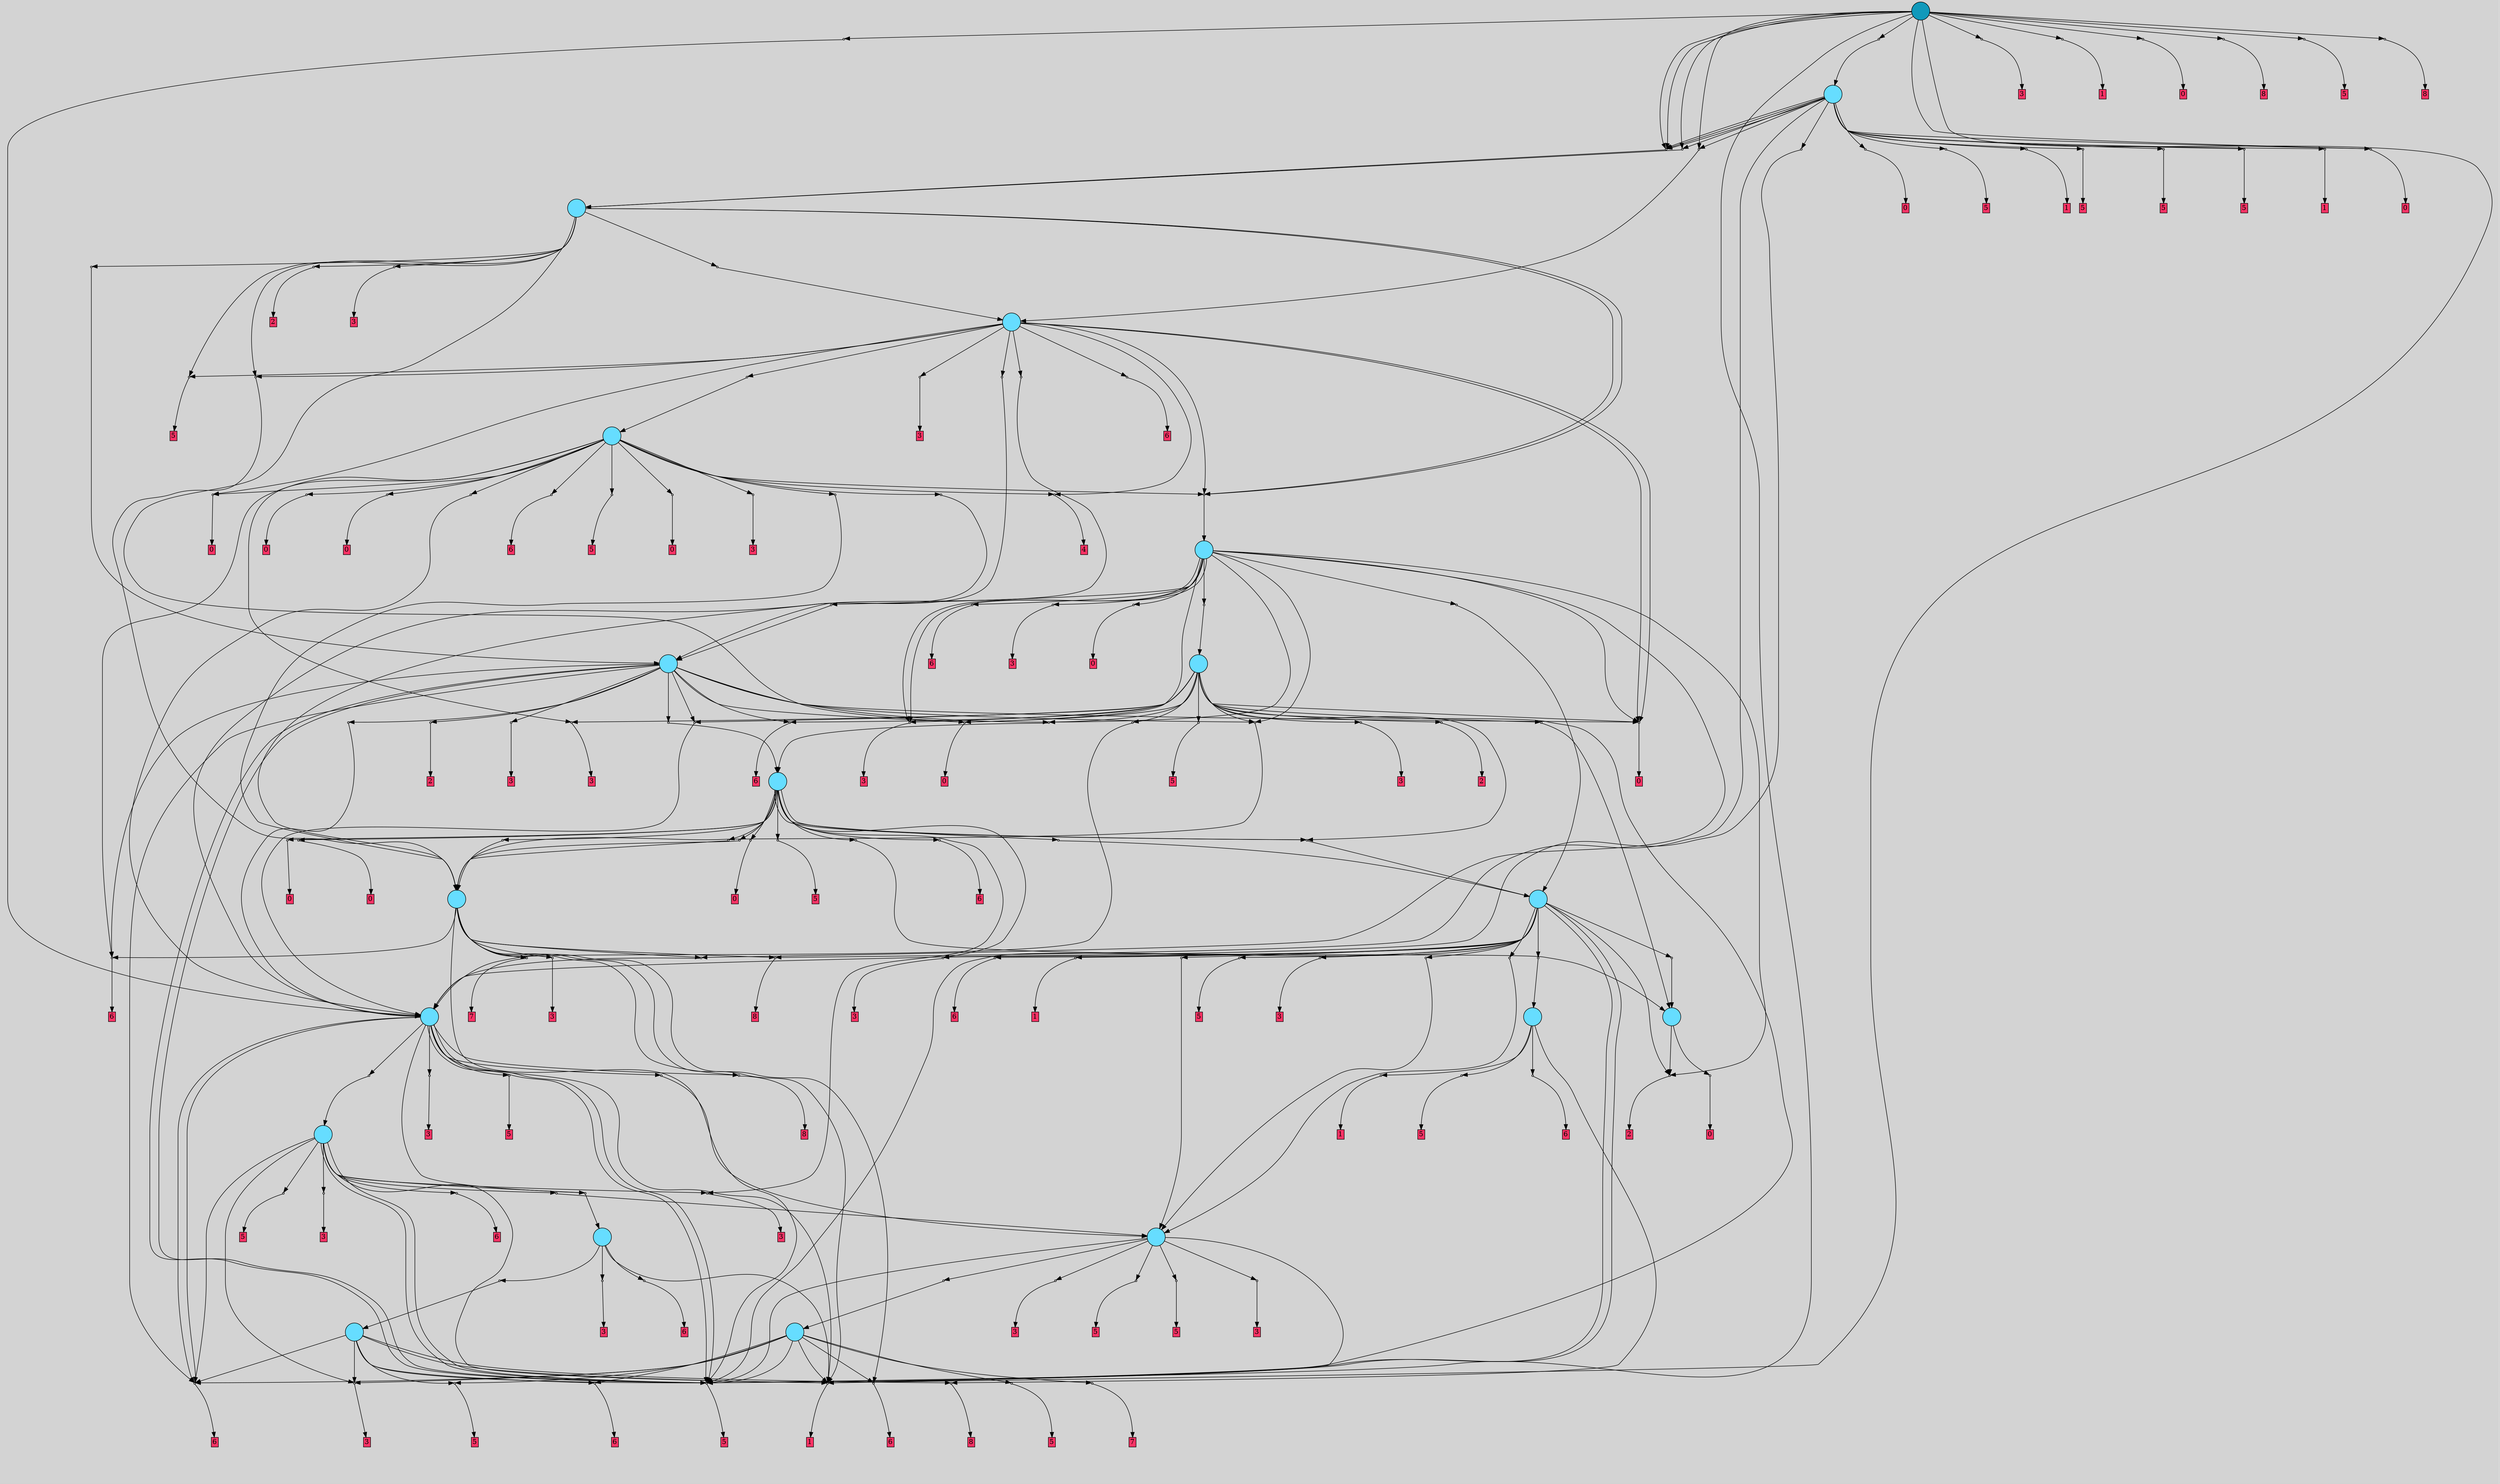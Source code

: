 // File exported with GEGELATI v1.3.1
// On the 2024-07-13 02:10:26
// With the MARL::MarlTPGGraphDotExporter
digraph{
	graph[pad = "0.212, 0.055" bgcolor = lightgray]
	node[shape=circle style = filled label = ""]
		T286 [fillcolor="#66ddff"]
		T388 [fillcolor="#66ddff"]
		T421 [fillcolor="#66ddff"]
		T427 [fillcolor="#66ddff"]
		T431 [fillcolor="#66ddff"]
		T442 [fillcolor="#66ddff"]
		T454 [fillcolor="#66ddff"]
		T469 [fillcolor="#66ddff"]
		T482 [fillcolor="#66ddff"]
		T497 [fillcolor="#66ddff"]
		T676 [fillcolor="#66ddff"]
		T794 [fillcolor="#66ddff"]
		T834 [fillcolor="#66ddff"]
		T862 [fillcolor="#66ddff"]
		T918 [fillcolor="#66ddff"]
		T946 [fillcolor="#66ddff"]
		T976 [fillcolor="#66ddff"]
		T1169 [fillcolor="#66ddff"]
		T1182 [fillcolor="#1199bb"]
		P24077 [fillcolor="#cccccc" shape=point] //
		I24077 [shape=box style=invis label="2|1&0|1#2|6&#92;n0|2&0|4#3|0&#92;n4|3&4|7#2|7&#92;n8|7&1|7#3|1&#92;n4|2&2|5#3|7&#92;n7|5&0|5#4|0&#92;n4|6&2|1#0|7&#92;n2|3&2|7#3|3&#92;n"]
		P24077 -> I24077[style=invis]
		A15287 [fillcolor="#ff3366" shape=box margin=0.03 width=0 height=0 label="0"]
		T286 -> P24077 -> A15287
		P24078 [fillcolor="#cccccc" shape=point] //
		I24078 [shape=box style=invis label="3|2&2|1#4|4&#92;n7|4&3|6#2|0&#92;n5|0&3|2#0|5&#92;n2|2&0|2#0|0&#92;n3|6&1|1#2|1&#92;n3|3&2|0#2|4&#92;n4|0&3|4#3|3&#92;n0|5&0|2#4|0&#92;n7|0&1|7#1|6&#92;n"]
		P24078 -> I24078[style=invis]
		A15288 [fillcolor="#ff3366" shape=box margin=0.03 width=0 height=0 label="2"]
		T286 -> P24078 -> A15288
		P24079 [fillcolor="#cccccc" shape=point] //
		I24079 [shape=box style=invis label="3|0&2|5#3|5&#92;n4|4&3|4#3|3&#92;n0|3&1|1#3|7&#92;n1|7&3|7#1|3&#92;n7|6&0|7#1|7&#92;n1|3&0|0#2|3&#92;n0|3&3|0#3|7&#92;n"]
		P24079 -> I24079[style=invis]
		A15289 [fillcolor="#ff3366" shape=box margin=0.03 width=0 height=0 label="6"]
		T388 -> P24079 -> A15289
		P24080 [fillcolor="#cccccc" shape=point] //
		I24080 [shape=box style=invis label="8|2&3|4#0|1&#92;n6|1&3|7#0|4&#92;n1|4&3|4#2|1&#92;n4|0&2|7#3|7&#92;n7|1&1|5#1|1&#92;n8|7&0|2#0|4&#92;n"]
		P24080 -> I24080[style=invis]
		A15290 [fillcolor="#ff3366" shape=box margin=0.03 width=0 height=0 label="1"]
		T388 -> P24080 -> A15290
		P24081 [fillcolor="#cccccc" shape=point] //
		I24081 [shape=box style=invis label="7|1&4|1#2|1&#92;n0|6&3|6#0|6&#92;n4|2&1|0#3|3&#92;n8|7&4|2#0|4&#92;n"]
		P24081 -> I24081[style=invis]
		A15291 [fillcolor="#ff3366" shape=box margin=0.03 width=0 height=0 label="5"]
		T388 -> P24081 -> A15291
		P24082 [fillcolor="#cccccc" shape=point] //
		I24082 [shape=box style=invis label="8|2&3|4#0|1&#92;n6|2&3|7#0|4&#92;n1|4&3|4#2|7&#92;n4|4&2|4#0|6&#92;n7|1&1|5#1|1&#92;n4|0&2|7#3|7&#92;n6|2&4|4#3|4&#92;n0|2&2|3#3|0&#92;n3|0&2|6#1|2&#92;n8|7&0|2#0|4&#92;n"]
		P24082 -> I24082[style=invis]
		A15292 [fillcolor="#ff3366" shape=box margin=0.03 width=0 height=0 label="8"]
		T388 -> P24082 -> A15292
		P24083 [fillcolor="#cccccc" shape=point] //
		I24083 [shape=box style=invis label="1|4&3|4#2|1&#92;n8|2&3|4#0|1&#92;n4|0&2|7#4|7&#92;n7|1&1|5#1|1&#92;n8|7&0|2#0|4&#92;n"]
		P24083 -> I24083[style=invis]
		A15293 [fillcolor="#ff3366" shape=box margin=0.03 width=0 height=0 label="1"]
		T421 -> P24083 -> A15293
		P24084 [fillcolor="#cccccc" shape=point] //
		I24084 [shape=box style=invis label="3|7&3|1#4|4&#92;n0|0&3|5#1|2&#92;n6|1&3|1#4|0&#92;n7|6&3|0#3|0&#92;n1|2&3|5#3|3&#92;n"]
		P24084 -> I24084[style=invis]
		A15294 [fillcolor="#ff3366" shape=box margin=0.03 width=0 height=0 label="5"]
		T421 -> P24084 -> A15294
		P24085 [fillcolor="#cccccc" shape=point] //
		I24085 [shape=box style=invis label="4|2&1|1#3|3&#92;n7|1&4|1#2|1&#92;n1|1&3|1#3|0&#92;n0|6&2|6#0|6&#92;n8|7&4|2#0|4&#92;n"]
		P24085 -> I24085[style=invis]
		A15295 [fillcolor="#ff3366" shape=box margin=0.03 width=0 height=0 label="5"]
		T421 -> P24085 -> A15295
		P24086 [fillcolor="#cccccc" shape=point] //
		I24086 [shape=box style=invis label="1|7&1|3#4|2&#92;n0|3&3|0#3|7&#92;n3|0&2|5#3|5&#92;n4|4&3|4#3|1&#92;n7|6&0|7#1|7&#92;n1|7&3|7#1|3&#92;n0|3&1|1#3|7&#92;n1|3&0|0#2|1&#92;n0|5&4|0#0|4&#92;n"]
		P24086 -> I24086[style=invis]
		A15296 [fillcolor="#ff3366" shape=box margin=0.03 width=0 height=0 label="6"]
		T421 -> P24086 -> A15296
		P24087 [fillcolor="#cccccc" shape=point] //
		I24087 [shape=box style=invis label="2|1&4|7#4|3&#92;n4|6&2|6#4|4&#92;n5|0&3|6#0|0&#92;n"]
		P24087 -> I24087[style=invis]
		A15297 [fillcolor="#ff3366" shape=box margin=0.03 width=0 height=0 label="3"]
		T421 -> P24087 -> A15297
		P24088 [fillcolor="#cccccc" shape=point] //
		I24088 [shape=box style=invis label="6|6&3|3#0|4&#92;n7|5&3|7#2|2&#92;n7|0&2|5#3|5&#92;n2|5&2|7#0|0&#92;n0|3&1|1#3|7&#92;n0|3&3|0#3|7&#92;n7|6&0|7#1|7&#92;n1|2&0|0#2|3&#92;n1|1&3|7#1|1&#92;n"]
		P24088 -> I24088[style=invis]
		A15298 [fillcolor="#ff3366" shape=box margin=0.03 width=0 height=0 label="6"]
		T421 -> P24088 -> A15298
		T421 -> P24082
		T427 -> P24083
		T427 -> P24084
		T427 -> P24085
		T427 -> P24087
		T427 -> P24088
		P24089 [fillcolor="#cccccc" shape=point] //
		I24089 [shape=box style=invis label="8|2&3|4#0|1&#92;n6|2&3|7#0|4&#92;n1|4&3|4#2|7&#92;n4|0&2|7#3|7&#92;n7|1&1|5#1|1&#92;n4|2&2|4#0|6&#92;n6|2&4|4#3|4&#92;n0|2&2|3#3|0&#92;n3|0&2|6#1|2&#92;n8|7&0|2#0|4&#92;n"]
		P24089 -> I24089[style=invis]
		A15299 [fillcolor="#ff3366" shape=box margin=0.03 width=0 height=0 label="7"]
		T427 -> P24089 -> A15299
		T427 -> P24086
		P24090 [fillcolor="#cccccc" shape=point] //
		I24090 [shape=box style=invis label="0|6&2|6#0|6&#92;n7|1&4|1#2|1&#92;n1|1&3|1#3|0&#92;n4|2&1|0#3|3&#92;n8|7&4|2#0|4&#92;n"]
		P24090 -> I24090[style=invis]
		A15300 [fillcolor="#ff3366" shape=box margin=0.03 width=0 height=0 label="5"]
		T427 -> P24090 -> A15300
		P24091 [fillcolor="#cccccc" shape=point] //
		I24091 [shape=box style=invis label="1|7&3|7#1|3&#92;n3|0&2|5#3|5&#92;n3|3&4|5#1|2&#92;n7|6&0|7#1|7&#92;n1|7&1|3#2|2&#92;n0|3&1|1#3|7&#92;n1|3&0|0#2|1&#92;n0|3&3|0#3|7&#92;n"]
		P24091 -> I24091[style=invis]
		A15301 [fillcolor="#ff3366" shape=box margin=0.03 width=0 height=0 label="6"]
		T427 -> P24091 -> A15301
		T431 -> P24083
		P24092 [fillcolor="#cccccc" shape=point] //
		I24092 [shape=box style=invis label="0|1&2|1#4|1&#92;n3|6&0|1#3|0&#92;n7|3&0|2#2|3&#92;n2|1&1|0#3|1&#92;n8|5&1|4#0|4&#92;n4|5&0|1#3|2&#92;n8|0&3|0#2|5&#92;n"]
		P24092 -> I24092[style=invis]
		T431 -> P24092 -> T421
		P24093 [fillcolor="#cccccc" shape=point] //
		I24093 [shape=box style=invis label="4|6&2|6#4|4&#92;n3|1&4|7#4|3&#92;n5|0&3|6#0|0&#92;n"]
		P24093 -> I24093[style=invis]
		A15302 [fillcolor="#ff3366" shape=box margin=0.03 width=0 height=0 label="3"]
		T431 -> P24093 -> A15302
		P24094 [fillcolor="#cccccc" shape=point] //
		I24094 [shape=box style=invis label="1|3&0|7#0|5&#92;n1|5&3|7#4|3&#92;n7|3&2|3#2|1&#92;n4|2&3|4#4|1&#92;n8|2&2|2#1|7&#92;n5|2&4|5#1|1&#92;n0|0&1|5#4|4&#92;n1|4&2|5#2|6&#92;n"]
		P24094 -> I24094[style=invis]
		A15303 [fillcolor="#ff3366" shape=box margin=0.03 width=0 height=0 label="6"]
		T431 -> P24094 -> A15303
		T442 -> P24083
		T442 -> P24084
		P24095 [fillcolor="#cccccc" shape=point] //
		I24095 [shape=box style=invis label="1|6&2|0#1|3&#92;n0|3&3|1#1|1&#92;n5|6&2|4#3|0&#92;n0|4&1|7#3|0&#92;n6|3&3|7#0|0&#92;n"]
		P24095 -> I24095[style=invis]
		A15304 [fillcolor="#ff3366" shape=box margin=0.03 width=0 height=0 label="3"]
		T442 -> P24095 -> A15304
		P24096 [fillcolor="#cccccc" shape=point] //
		I24096 [shape=box style=invis label="7|1&4|1#2|1&#92;n8|7&4|2#0|4&#92;n7|2&2|2#3|4&#92;n4|1&1|0#3|3&#92;n1|1&3|1#3|0&#92;n"]
		P24096 -> I24096[style=invis]
		A15305 [fillcolor="#ff3366" shape=box margin=0.03 width=0 height=0 label="5"]
		T442 -> P24096 -> A15305
		P24097 [fillcolor="#cccccc" shape=point] //
		I24097 [shape=box style=invis label="7|1&4|3#2|1&#92;n0|6&2|6#0|6&#92;n1|1&3|1#3|0&#92;n8|7&4|2#0|4&#92;n1|2&1|2#2|5&#92;n"]
		P24097 -> I24097[style=invis]
		A15306 [fillcolor="#ff3366" shape=box margin=0.03 width=0 height=0 label="5"]
		T442 -> P24097 -> A15306
		P24098 [fillcolor="#cccccc" shape=point] //
		I24098 [shape=box style=invis label="2|1&4|2#4|7&#92;n0|2&2|7#0|3&#92;n7|0&3|1#2|4&#92;n3|0&2|3#4|6&#92;n8|6&3|5#2|0&#92;n0|3&0|5#0|2&#92;n"]
		P24098 -> I24098[style=invis]
		T442 -> P24098 -> T427
		P24099 [fillcolor="#cccccc" shape=point] //
		I24099 [shape=box style=invis label="5|4&3|6#0|0&#92;n3|1&4|7#4|3&#92;n"]
		P24099 -> I24099[style=invis]
		A15307 [fillcolor="#ff3366" shape=box margin=0.03 width=0 height=0 label="3"]
		T442 -> P24099 -> A15307
		T454 -> P24083
		T454 -> P24084
		P24100 [fillcolor="#cccccc" shape=point] //
		I24100 [shape=box style=invis label="1|6&2|4#3|0&#92;n0|3&2|1#1|1&#92;n6|4&3|4#1|3&#92;n0|4&1|7#3|0&#92;n1|6&2|0#1|3&#92;n1|2&1|0#0|4&#92;n"]
		P24100 -> I24100[style=invis]
		A15308 [fillcolor="#ff3366" shape=box margin=0.03 width=0 height=0 label="6"]
		T454 -> P24100 -> A15308
		T454 -> P24086
		P24101 [fillcolor="#cccccc" shape=point] //
		I24101 [shape=box style=invis label="0|6&2|6#0|6&#92;n7|1&4|1#2|1&#92;n7|7&4|2#0|4&#92;n1|1&3|1#3|0&#92;n8|5&3|3#1|2&#92;n"]
		P24101 -> I24101[style=invis]
		A15309 [fillcolor="#ff3366" shape=box margin=0.03 width=0 height=0 label="5"]
		T454 -> P24101 -> A15309
		P24102 [fillcolor="#cccccc" shape=point] //
		I24102 [shape=box style=invis label="4|6&2|6#4|4&#92;n2|1&4|7#2|3&#92;n"]
		P24102 -> I24102[style=invis]
		A15310 [fillcolor="#ff3366" shape=box margin=0.03 width=0 height=0 label="3"]
		T454 -> P24102 -> A15310
		T454 -> P24084
		P24103 [fillcolor="#cccccc" shape=point] //
		I24103 [shape=box style=invis label="7|1&4|4#1|1&#92;n6|1&3|0#4|0&#92;n8|3&0|2#4|4&#92;n3|5&3|6#4|4&#92;n4|0&4|5#3|0&#92;n"]
		P24103 -> I24103[style=invis]
		T454 -> P24103 -> T442
		T454 -> P24087
		P24104 [fillcolor="#cccccc" shape=point] //
		I24104 [shape=box style=invis label="0|6&2|6#0|6&#92;n7|4&4|0#4|0&#92;n1|1&3|1#3|0&#92;n4|2&1|0#3|5&#92;n8|7&4|2#0|4&#92;n7|1&4|1#2|1&#92;n"]
		P24104 -> I24104[style=invis]
		T454 -> P24104 -> T431
		P24105 [fillcolor="#cccccc" shape=point] //
		I24105 [shape=box style=invis label="0|3&3|1#1|1&#92;n1|6&2|4#3|0&#92;n0|4&1|7#3|0&#92;n1|6&2|0#1|3&#92;n1|2&1|0#0|4&#92;n"]
		P24105 -> I24105[style=invis]
		A15311 [fillcolor="#ff3366" shape=box margin=0.03 width=0 height=0 label="3"]
		T454 -> P24105 -> A15311
		T469 -> P24084
		P24106 [fillcolor="#cccccc" shape=point] //
		I24106 [shape=box style=invis label="8|2&3|4#0|1&#92;n6|2&3|7#0|4&#92;n1|4&3|4#2|7&#92;n4|4&2|4#0|6&#92;n6|2&4|4#3|4&#92;n4|0&2|7#3|7&#92;n7|1&1|5#1|1&#92;n0|1&2|3#3|0&#92;n3|0&2|6#1|2&#92;n8|7&0|2#0|4&#92;n"]
		P24106 -> I24106[style=invis]
		A15312 [fillcolor="#ff3366" shape=box margin=0.03 width=0 height=0 label="8"]
		T469 -> P24106 -> A15312
		T469 -> P24083
		T469 -> P24086
		P24107 [fillcolor="#cccccc" shape=point] //
		I24107 [shape=box style=invis label="0|6&2|4#2|0&#92;n6|0&4|2#4|3&#92;n0|7&3|4#4|1&#92;n7|2&2|7#2|2&#92;n4|5&4|0#1|7&#92;n"]
		P24107 -> I24107[style=invis]
		A15313 [fillcolor="#ff3366" shape=box margin=0.03 width=0 height=0 label="3"]
		T469 -> P24107 -> A15313
		P24108 [fillcolor="#cccccc" shape=point] //
		I24108 [shape=box style=invis label="7|1&4|1#2|1&#92;n8|4&4|2#0|4&#92;n4|5&3|5#0|7&#92;n4|2&1|0#3|3&#92;n"]
		P24108 -> I24108[style=invis]
		A15314 [fillcolor="#ff3366" shape=box margin=0.03 width=0 height=0 label="5"]
		T469 -> P24108 -> A15314
		P24109 [fillcolor="#cccccc" shape=point] //
		I24109 [shape=box style=invis label="8|0&0|0#1|0&#92;n4|0&2|6#4|4&#92;n5|0&3|6#0|0&#92;n"]
		P24109 -> I24109[style=invis]
		T469 -> P24109 -> T442
		T469 -> P24104
		T469 -> P24084
		P24110 [fillcolor="#cccccc" shape=point] //
		I24110 [shape=box style=invis label="5|6&3|2#0|2&#92;n6|0&4|0#3|2&#92;n"]
		P24110 -> I24110[style=invis]
		T469 -> P24110 -> T454
		T469 -> P24086
		T482 -> P24084
		P24111 [fillcolor="#cccccc" shape=point] //
		I24111 [shape=box style=invis label="6|3&4|1#0|3&#92;n2|1&0|7#1|7&#92;n6|6&0|0#2|3&#92;n8|4&4|5#0|6&#92;n7|0&2|5#3|5&#92;n7|5&2|2#4|2&#92;n1|6&3|2#0|5&#92;n2|6&1|5#0|0&#92;n0|1&3|7#0|1&#92;n0|1&3|0#1|3&#92;n"]
		P24111 -> I24111[style=invis]
		A15315 [fillcolor="#ff3366" shape=box margin=0.03 width=0 height=0 label="7"]
		T482 -> P24111 -> A15315
		T482 -> P24106
		T482 -> P24083
		P24112 [fillcolor="#cccccc" shape=point] //
		I24112 [shape=box style=invis label="0|6&2|4#2|0&#92;n6|0&4|5#4|3&#92;n0|7&3|4#4|1&#92;n5|2&4|5#4|2&#92;n7|2&2|7#2|2&#92;n"]
		P24112 -> I24112[style=invis]
		A15316 [fillcolor="#ff3366" shape=box margin=0.03 width=0 height=0 label="3"]
		T482 -> P24112 -> A15316
		P24113 [fillcolor="#cccccc" shape=point] //
		I24113 [shape=box style=invis label="0|0&2|5#2|3&#92;n6|4&4|2#3|4&#92;n2|1&0|5#0|6&#92;n3|3&3|5#4|4&#92;n4|4&3|3#2|4&#92;n"]
		P24113 -> I24113[style=invis]
		T482 -> P24113 -> T469
		P24114 [fillcolor="#cccccc" shape=point] //
		I24114 [shape=box style=invis label="6|6&3|3#0|4&#92;n7|5&3|7#2|2&#92;n7|0&2|5#3|5&#92;n2|5&2|7#1|0&#92;n1|2&0|0#2|4&#92;n0|3&1|1#0|7&#92;n6|5&1|6#2|7&#92;n0|3&3|0#3|7&#92;n1|1&3|7#1|1&#92;n7|4&0|7#1|7&#92;n"]
		P24114 -> I24114[style=invis]
		A15317 [fillcolor="#ff3366" shape=box margin=0.03 width=0 height=0 label="6"]
		T482 -> P24114 -> A15317
		T482 -> P24091
		P24115 [fillcolor="#cccccc" shape=point] //
		I24115 [shape=box style=invis label="8|2&3|4#0|1&#92;n4|4&0|4#0|6&#92;n1|4&3|4#2|7&#92;n6|2&3|7#0|4&#92;n4|0&2|7#3|7&#92;n7|1&1|5#1|1&#92;n0|1&2|3#3|0&#92;n3|0&2|6#1|2&#92;n8|7&0|2#0|4&#92;n"]
		P24115 -> I24115[style=invis]
		A15318 [fillcolor="#ff3366" shape=box margin=0.03 width=0 height=0 label="8"]
		T482 -> P24115 -> A15318
		P24116 [fillcolor="#cccccc" shape=point] //
		I24116 [shape=box style=invis label="8|3&1|0#0|7&#92;n0|4&3|7#1|3&#92;n7|0&2|0#3|0&#92;n8|5&0|0#0|5&#92;n0|3&1|1#3|7&#92;n2|1&4|2#3|1&#92;n7|6&0|7#1|7&#92;n4|1&1|0#2|1&#92;n0|7&1|3#4|2&#92;n"]
		P24116 -> I24116[style=invis]
		T497 -> P24116 -> T388
		P24117 [fillcolor="#cccccc" shape=point] //
		I24117 [shape=box style=invis label="2|0&1|6#4|2&#92;n5|2&1|7#2|0&#92;n6|1&1|6#2|5&#92;n4|3&4|6#4|0&#92;n0|0&2|5#4|4&#92;n5|5&3|6#4|5&#92;n"]
		P24117 -> I24117[style=invis]
		T497 -> P24117 -> T442
		T497 -> P24084
		T497 -> P24083
		P24118 [fillcolor="#cccccc" shape=point] //
		I24118 [shape=box style=invis label="7|6&0|7#1|7&#92;n0|3&3|0#3|7&#92;n7|0&2|5#3|5&#92;n4|4&3|4#3|1&#92;n6|3&4|0#0|1&#92;n1|7&1|3#4|2&#92;n1|7&3|7#1|3&#92;n0|3&1|1#3|7&#92;n1|3&0|0#2|1&#92;n0|5&4|0#0|4&#92;n"]
		P24118 -> I24118[style=invis]
		A15319 [fillcolor="#ff3366" shape=box margin=0.03 width=0 height=0 label="6"]
		T497 -> P24118 -> A15319
		P24119 [fillcolor="#cccccc" shape=point] //
		I24119 [shape=box style=invis label="0|4&4|5#3|3&#92;n8|4&2|5#1|2&#92;n8|4&2|3#2|0&#92;n5|5&4|1#4|1&#92;n0|2&1|4#4|0&#92;n5|0&3|5#2|2&#92;n7|3&4|7#1|0&#92;n"]
		P24119 -> I24119[style=invis]
		A15320 [fillcolor="#ff3366" shape=box margin=0.03 width=0 height=0 label="1"]
		T497 -> P24119 -> A15320
		P24120 [fillcolor="#cccccc" shape=point] //
		I24120 [shape=box style=invis label="2|1&4|7#4|3&#92;n5|0&3|6#0|0&#92;n4|4&0|5#1|7&#92;n4|6&2|6#4|4&#92;n"]
		P24120 -> I24120[style=invis]
		A15321 [fillcolor="#ff3366" shape=box margin=0.03 width=0 height=0 label="3"]
		T497 -> P24120 -> A15321
		P24121 [fillcolor="#cccccc" shape=point] //
		I24121 [shape=box style=invis label="7|0&3|1#2|4&#92;n0|3&0|0#0|2&#92;n1|6&3|5#2|0&#92;n3|0&2|3#4|6&#92;n"]
		P24121 -> I24121[style=invis]
		T497 -> P24121 -> T286
		P24122 [fillcolor="#cccccc" shape=point] //
		I24122 [shape=box style=invis label="0|3&0|6#4|4&#92;n6|1&3|0#2|5&#92;n4|6&4|6#4|0&#92;n5|5&3|6#4|5&#92;n3|7&4|0#0|6&#92;n1|0&3|3#2|2&#92;n"]
		P24122 -> I24122[style=invis]
		T497 -> P24122 -> T442
		P24123 [fillcolor="#cccccc" shape=point] //
		I24123 [shape=box style=invis label="4|5&0|7#3|2&#92;n3|0&3|1#4|4&#92;n7|3&0|7#1|5&#92;n6|1&3|1#4|0&#92;n5|5&3|0#3|1&#92;n2|6&3|0#3|0&#92;n5|1&4|2#3|3&#92;n"]
		P24123 -> I24123[style=invis]
		A15322 [fillcolor="#ff3366" shape=box margin=0.03 width=0 height=0 label="5"]
		T497 -> P24123 -> A15322
		P24124 [fillcolor="#cccccc" shape=point] //
		I24124 [shape=box style=invis label="2|1&2|7#4|3&#92;n4|6&2|6#4|4&#92;n5|0&3|6#0|0&#92;n0|0&3|4#3|1&#92;n"]
		P24124 -> I24124[style=invis]
		A15323 [fillcolor="#ff3366" shape=box margin=0.03 width=0 height=0 label="3"]
		T497 -> P24124 -> A15323
		P24125 [fillcolor="#cccccc" shape=point] //
		I24125 [shape=box style=invis label="6|1&3|0#2|5&#92;n8|2&2|3#3|3&#92;n0|3&2|6#4|4&#92;n4|6&4|6#4|0&#92;n5|5&3|6#4|5&#92;n3|7&4|0#0|6&#92;n1|0&3|3#2|2&#92;n"]
		P24125 -> I24125[style=invis]
		T497 -> P24125 -> T442
		T497 -> P24083
		T497 -> P24078
		P24126 [fillcolor="#cccccc" shape=point] //
		I24126 [shape=box style=invis label="4|0&2|7#4|7&#92;n2|4&1|5#4|3&#92;n3|0&2|0#0|2&#92;n7|1&1|7#1|1&#92;n8|7&0|2#0|0&#92;n1|5&1|6#4|5&#92;n"]
		P24126 -> I24126[style=invis]
		T676 -> P24126 -> T482
		P24127 [fillcolor="#cccccc" shape=point] //
		I24127 [shape=box style=invis label="0|5&2|6#3|0&#92;n8|7&3|3#3|1&#92;n6|5&2|7#3|2&#92;n6|6&0|4#3|0&#92;n6|5&1|4#3|0&#92;n4|0&4|2#4|0&#92;n2|3&1|3#3|6&#92;n1|3&4|2#3|4&#92;n"]
		P24127 -> I24127[style=invis]
		T676 -> P24127 -> T482
		P24128 [fillcolor="#cccccc" shape=point] //
		I24128 [shape=box style=invis label="4|4&3|4#3|1&#92;n1|2&0|3#4|2&#92;n0|0&3|0#0|4&#92;n0|3&1|1#3|7&#92;n3|4&1|6#2|7&#92;n0|1&0|2#0|7&#92;n3|3&2|4#2|1&#92;n7|6&0|3#1|2&#92;n0|3&3|0#0|2&#92;n1|3&0|0#2|1&#92;n"]
		P24128 -> I24128[style=invis]
		A15324 [fillcolor="#ff3366" shape=box margin=0.03 width=0 height=0 label="0"]
		T676 -> P24128 -> A15324
		P24129 [fillcolor="#cccccc" shape=point] //
		I24129 [shape=box style=invis label="7|0&2|0#2|4&#92;n3|7&3|1#4|7&#92;n7|1&2|7#2|5&#92;n1|2&3|5#3|3&#92;n"]
		P24129 -> I24129[style=invis]
		A15325 [fillcolor="#ff3366" shape=box margin=0.03 width=0 height=0 label="5"]
		T676 -> P24129 -> A15325
		P24130 [fillcolor="#cccccc" shape=point] //
		I24130 [shape=box style=invis label="6|6&3|3#0|4&#92;n7|5&3|7#2|2&#92;n1|1&3|2#1|1&#92;n2|5&2|7#0|0&#92;n0|3&1|1#3|7&#92;n7|6&0|7#1|7&#92;n1|2&0|0#2|3&#92;n7|0&2|5#3|5&#92;n"]
		P24130 -> I24130[style=invis]
		A15326 [fillcolor="#ff3366" shape=box margin=0.03 width=0 height=0 label="6"]
		T676 -> P24130 -> A15326
		T676 -> P24105
		P24131 [fillcolor="#cccccc" shape=point] //
		I24131 [shape=box style=invis label="3|1&4|1#3|2&#92;n0|0&3|4#2|4&#92;n5|4&0|7#4|0&#92;n3|6&2|2#4|2&#92;n7|7&1|1#0|7&#92;n4|2&0|6#4|3&#92;n0|6&4|7#0|2&#92;n5|4&2|5#1|0&#92;n8|2&1|4#1|4&#92;n"]
		P24131 -> I24131[style=invis]
		A15327 [fillcolor="#ff3366" shape=box margin=0.03 width=0 height=0 label="0"]
		T676 -> P24131 -> A15327
		P24132 [fillcolor="#cccccc" shape=point] //
		I24132 [shape=box style=invis label="1|6&2|5#2|0&#92;n7|0&3|1#2|4&#92;n3|5&2|3#4|6&#92;n0|4&0|7#0|2&#92;n7|3&4|7#1|3&#92;n"]
		P24132 -> I24132[style=invis]
		T676 -> P24132 -> T286
		P24133 [fillcolor="#cccccc" shape=point] //
		I24133 [shape=box style=invis label="2|1&0|1#2|6&#92;n4|6&2|1#0|7&#92;n4|3&4|7#2|7&#92;n8|7&1|7#3|1&#92;n4|2&2|5#3|7&#92;n7|5&0|5#4|0&#92;n0|2&0|4#3|0&#92;n2|0&2|7#3|3&#92;n"]
		P24133 -> I24133[style=invis]
		A15328 [fillcolor="#ff3366" shape=box margin=0.03 width=0 height=0 label="0"]
		T676 -> P24133 -> A15328
		T676 -> P24120
		P24134 [fillcolor="#cccccc" shape=point] //
		I24134 [shape=box style=invis label="5|0&0|5#1|2&#92;n4|2&3|6#4|2&#92;n5|4&2|2#4|7&#92;n1|1&1|6#0|4&#92;n"]
		P24134 -> I24134[style=invis]
		T676 -> P24134 -> T497
		P24135 [fillcolor="#cccccc" shape=point] //
		I24135 [shape=box style=invis label="1|1&1|6#0|4&#92;n5|0&0|5#1|2&#92;n5|4&2|2#4|3&#92;n4|2&0|6#4|2&#92;n"]
		P24135 -> I24135[style=invis]
		T676 -> P24135 -> T497
		T676 -> P24135
		P24136 [fillcolor="#cccccc" shape=point] //
		I24136 [shape=box style=invis label="4|0&2|7#4|7&#92;n8|7&0|2#0|0&#92;n7|1&1|7#1|1&#92;n3|3&3|4#1|5&#92;n3|0&2|0#0|2&#92;n1|3&1|6#4|5&#92;n"]
		P24136 -> I24136[style=invis]
		T676 -> P24136 -> T482
		P24137 [fillcolor="#cccccc" shape=point] //
		I24137 [shape=box style=invis label="4|7&1|1#4|5&#92;n7|1&2|2#2|5&#92;n1|2&3|6#3|3&#92;n2|0&3|1#2|6&#92;n7|0&2|0#2|4&#92;n"]
		P24137 -> I24137[style=invis]
		A15329 [fillcolor="#ff3366" shape=box margin=0.03 width=0 height=0 label="5"]
		T794 -> P24137 -> A15329
		P24138 [fillcolor="#cccccc" shape=point] //
		I24138 [shape=box style=invis label="1|6&3|5#2|0&#92;n3|5&2|3#4|4&#92;n0|4&0|7#0|2&#92;n7|3&4|7#1|3&#92;n7|0&1|1#2|4&#92;n"]
		P24138 -> I24138[style=invis]
		T794 -> P24138 -> T286
		P24139 [fillcolor="#cccccc" shape=point] //
		I24139 [shape=box style=invis label="1|2&4|0#4|0&#92;n8|0&1|4#0|5&#92;n2|4&3|0#1|0&#92;n8|4&2|7#0|4&#92;n"]
		P24139 -> I24139[style=invis]
		T794 -> P24139 -> T676
		P24140 [fillcolor="#cccccc" shape=point] //
		I24140 [shape=box style=invis label="6|5&0|0#2|1&#92;n4|0&4|2#4|1&#92;n4|5&4|4#3|6&#92;n2|0&1|3#2|6&#92;n4|3&0|3#3|1&#92;n1|2&2|5#2|0&#92;n3|4&3|7#2|1&#92;n5|3&0|7#1|2&#92;n1|5&4|2#1|4&#92;n6|5&1|4#0|0&#92;n"]
		P24140 -> I24140[style=invis]
		T794 -> P24140 -> T469
		P24141 [fillcolor="#cccccc" shape=point] //
		I24141 [shape=box style=invis label="7|1&0|6#2|6&#92;n2|0&2|7#1|3&#92;n8|7&1|7#3|1&#92;n7|6&3|0#2|4&#92;n4|3&4|7#2|7&#92;n0|2&0|4#3|0&#92;n4|6&2|1#0|7&#92;n7|3&3|3#3|0&#92;n7|5&0|5#4|0&#92;n"]
		P24141 -> I24141[style=invis]
		A15330 [fillcolor="#ff3366" shape=box margin=0.03 width=0 height=0 label="0"]
		T794 -> P24141 -> A15330
		P24142 [fillcolor="#cccccc" shape=point] //
		I24142 [shape=box style=invis label="2|0&2|7#3|6&#92;n0|3&2|0#0|7&#92;n6|2&0|4#3|0&#92;n4|7&1|7#3|1&#92;n8|7&4|3#0|2&#92;n1|5&1|5#1|3&#92;n"]
		P24142 -> I24142[style=invis]
		A15331 [fillcolor="#ff3366" shape=box margin=0.03 width=0 height=0 label="0"]
		T794 -> P24142 -> A15331
		P24143 [fillcolor="#cccccc" shape=point] //
		I24143 [shape=box style=invis label="1|0&2|0#1|3&#92;n1|2&1|0#0|4&#92;n0|4&1|7#4|0&#92;n"]
		P24143 -> I24143[style=invis]
		A15332 [fillcolor="#ff3366" shape=box margin=0.03 width=0 height=0 label="3"]
		T794 -> P24143 -> A15332
		P24144 [fillcolor="#cccccc" shape=point] //
		I24144 [shape=box style=invis label="1|2&2|0#2|1&#92;n6|1&1|4#3|0&#92;n7|2&2|7#3|2&#92;n3|6&0|4#3|5&#92;n4|0&4|7#4|0&#92;n2|3&1|3#3|6&#92;n"]
		P24144 -> I24144[style=invis]
		T794 -> P24144 -> T482
		P24145 [fillcolor="#cccccc" shape=point] //
		I24145 [shape=box style=invis label="1|6&2|4#3|2&#92;n3|6&3|4#0|3&#92;n1|2&1|0#0|2&#92;n1|0&2|0#0|3&#92;n0|4&1|7#3|0&#92;n0|3&3|1#1|1&#92;n"]
		P24145 -> I24145[style=invis]
		A15333 [fillcolor="#ff3366" shape=box margin=0.03 width=0 height=0 label="3"]
		T794 -> P24145 -> A15333
		P24146 [fillcolor="#cccccc" shape=point] //
		I24146 [shape=box style=invis label="1|0&0|5#1|7&#92;n2|1&1|6#3|3&#92;n"]
		P24146 -> I24146[style=invis]
		A15334 [fillcolor="#ff3366" shape=box margin=0.03 width=0 height=0 label="2"]
		T794 -> P24146 -> A15334
		P24147 [fillcolor="#cccccc" shape=point] //
		I24147 [shape=box style=invis label="1|7&3|7#1|3&#92;n7|6&0|7#1|7&#92;n3|0&2|5#3|5&#92;n2|7&1|3#2|2&#92;n0|3&1|1#3|7&#92;n1|3&0|0#2|1&#92;n0|3&3|0#3|7&#92;n"]
		P24147 -> I24147[style=invis]
		A15335 [fillcolor="#ff3366" shape=box margin=0.03 width=0 height=0 label="6"]
		T794 -> P24147 -> A15335
		T794 -> P24084
		P24148 [fillcolor="#cccccc" shape=point] //
		I24148 [shape=box style=invis label="0|5&1|7#3|0&#92;n1|6&2|4#1|0&#92;n8|7&3|4#1|2&#92;n1|0&2|0#0|3&#92;n2|1&0|0#0|3&#92;n5|6&1|5#1|1&#92;n0|3&3|1#1|1&#92;n"]
		P24148 -> I24148[style=invis]
		A15336 [fillcolor="#ff3366" shape=box margin=0.03 width=0 height=0 label="3"]
		T794 -> P24148 -> A15336
		T794 -> P24135
		P24149 [fillcolor="#cccccc" shape=point] //
		I24149 [shape=box style=invis label="6|5&0|0#2|1&#92;n4|0&4|2#4|0&#92;n4|5&4|4#3|6&#92;n2|0&1|3#2|6&#92;n3|4&3|7#2|1&#92;n1|2&2|5#2|0&#92;n4|3&0|3#3|1&#92;n5|3&0|7#1|2&#92;n1|5&4|2#1|4&#92;n6|5&1|4#0|0&#92;n"]
		P24149 -> I24149[style=invis]
		T794 -> P24149 -> T469
		T834 -> P24139
		P24150 [fillcolor="#cccccc" shape=point] //
		I24150 [shape=box style=invis label="7|5&1|3#4|4&#92;n1|3&1|2#4|3&#92;n5|0&1|7#4|2&#92;n5|6&3|0#4|4&#92;n3|4&3|7#2|6&#92;n4|1&0|3#3|1&#92;n"]
		P24150 -> I24150[style=invis]
		T834 -> P24150 -> T469
		T834 -> P24141
		T834 -> P24142
		T834 -> P24144
		P24151 [fillcolor="#cccccc" shape=point] //
		I24151 [shape=box style=invis label="2|2&0|4#1|1&#92;n5|0&3|5#4|7&#92;n5|2&2|7#1|7&#92;n6|5&4|1#3|2&#92;n2|7&3|6#3|7&#92;n"]
		P24151 -> I24151[style=invis]
		A15337 [fillcolor="#ff3366" shape=box margin=0.03 width=0 height=0 label="2"]
		T834 -> P24151 -> A15337
		T834 -> P24147
		T834 -> P24084
		P24152 [fillcolor="#cccccc" shape=point] //
		I24152 [shape=box style=invis label="8|7&3|4#1|2&#92;n3|3&3|1#0|5&#92;n1|6&2|4#1|0&#92;n1|0&2|0#0|1&#92;n2|1&0|0#0|3&#92;n5|6&1|5#1|1&#92;n0|3&3|1#1|1&#92;n"]
		P24152 -> I24152[style=invis]
		A15338 [fillcolor="#ff3366" shape=box margin=0.03 width=0 height=0 label="3"]
		T834 -> P24152 -> A15338
		T834 -> P24086
		T834 -> P24114
		T834 -> P24084
		P24153 [fillcolor="#cccccc" shape=point] //
		I24153 [shape=box style=invis label="8|4&2|7#4|4&#92;n6|7&4|6#1|0&#92;n1|2&4|0#4|0&#92;n8|0&1|4#0|5&#92;n0|4&3|7#3|4&#92;n"]
		P24153 -> I24153[style=invis]
		T834 -> P24153 -> T676
		T834 -> P24140
		T862 -> P24144
		P24154 [fillcolor="#cccccc" shape=point] //
		I24154 [shape=box style=invis label="2|7&3|1#3|2&#92;n4|0&4|4#0|4&#92;n5|6&4|4#0|2&#92;n"]
		P24154 -> I24154[style=invis]
		A15339 [fillcolor="#ff3366" shape=box margin=0.03 width=0 height=0 label="6"]
		T862 -> P24154 -> A15339
		P24155 [fillcolor="#cccccc" shape=point] //
		I24155 [shape=box style=invis label="5|2&1|5#1|1&#92;n1|0&2|0#0|1&#92;n0|5&4|1#4|2&#92;n1|6&2|4#1|0&#92;n8|3&3|4#1|2&#92;n0|3&3|1#1|1&#92;n"]
		P24155 -> I24155[style=invis]
		A15340 [fillcolor="#ff3366" shape=box margin=0.03 width=0 height=0 label="3"]
		T862 -> P24155 -> A15340
		P24156 [fillcolor="#cccccc" shape=point] //
		I24156 [shape=box style=invis label="3|7&3|3#4|3&#92;n6|7&1|6#4|0&#92;n1|0&4|2#4|1&#92;n0|6&0|7#4|2&#92;n7|6&2|7#4|7&#92;n"]
		P24156 -> I24156[style=invis]
		T862 -> P24156 -> T834
		P24157 [fillcolor="#cccccc" shape=point] //
		I24157 [shape=box style=invis label="0|0&2|7#1|3&#92;n5|3&3|3#3|0&#92;n7|6&3|0#2|4&#92;n0|2&0|4#3|0&#92;n4|3&4|7#2|6&#92;n6|1&2|0#2|2&#92;n4|6&2|1#0|7&#92;n7|5&0|5#4|0&#92;n7|1&0|6#2|6&#92;n8|4&3|7#1|4&#92;n"]
		P24157 -> I24157[style=invis]
		A15341 [fillcolor="#ff3366" shape=box margin=0.03 width=0 height=0 label="0"]
		T862 -> P24157 -> A15341
		T862 -> P24113
		T862 -> P24141
		T862 -> P24143
		T862 -> P24139
		T862 -> P24078
		P24158 [fillcolor="#cccccc" shape=point] //
		I24158 [shape=box style=invis label="0|0&2|7#3|6&#92;n3|5&1|5#1|0&#92;n4|7&1|7#3|1&#92;n"]
		P24158 -> I24158[style=invis]
		T862 -> P24158 -> T794
		P24159 [fillcolor="#cccccc" shape=point] //
		I24159 [shape=box style=invis label="1|3&1|3#3|3&#92;n4|6&0|6#4|2&#92;n5|0&0|5#1|2&#92;n1|1&1|6#0|4&#92;n"]
		P24159 -> I24159[style=invis]
		T862 -> P24159 -> T497
		T862 -> P24143
		T862 -> P24142
		P24160 [fillcolor="#cccccc" shape=point] //
		I24160 [shape=box style=invis label="6|5&0|0#2|1&#92;n4|0&4|2#4|0&#92;n4|5&4|4#3|6&#92;n6|5&1|4#0|0&#92;n1|2&2|5#2|0&#92;n4|3&0|3#3|1&#92;n5|3&0|7#1|2&#92;n1|2&4|2#1|4&#92;n2|0&1|3#2|6&#92;n"]
		P24160 -> I24160[style=invis]
		T918 -> P24160 -> T862
		P24161 [fillcolor="#cccccc" shape=point] //
		I24161 [shape=box style=invis label="6|4&2|4#0|4&#92;n4|3&4|6#2|1&#92;n8|7&1|0#1|1&#92;n4|3&2|3#1|3&#92;n4|2&1|3#4|7&#92;n2|0&2|7#1|3&#92;n8|5&4|6#0|5&#92;n7|5&3|5#4|0&#92;n0|0&3|0#3|5&#92;n"]
		P24161 -> I24161[style=invis]
		A15342 [fillcolor="#ff3366" shape=box margin=0.03 width=0 height=0 label="0"]
		T918 -> P24161 -> A15342
		P24162 [fillcolor="#cccccc" shape=point] //
		I24162 [shape=box style=invis label="2|0&2|7#3|6&#92;n0|3&2|0#0|7&#92;n6|2&0|4#3|0&#92;n8|7&4|3#0|2&#92;n4|7&1|7#2|1&#92;n"]
		P24162 -> I24162[style=invis]
		A15343 [fillcolor="#ff3366" shape=box margin=0.03 width=0 height=0 label="0"]
		T918 -> P24162 -> A15343
		P24163 [fillcolor="#cccccc" shape=point] //
		I24163 [shape=box style=invis label="1|3&3|3#1|6&#92;n6|1&1|4#3|0&#92;n4|0&4|7#4|0&#92;n7|2&2|7#3|2&#92;n3|6&1|4#3|5&#92;n"]
		P24163 -> I24163[style=invis]
		T918 -> P24163 -> T482
		P24164 [fillcolor="#cccccc" shape=point] //
		I24164 [shape=box style=invis label="2|7&1|3#2|2&#92;n3|0&2|5#3|5&#92;n1|7&3|7#1|3&#92;n0|3&1|1#3|7&#92;n1|3&0|0#2|1&#92;n0|3&3|0#4|7&#92;n"]
		P24164 -> I24164[style=invis]
		A15344 [fillcolor="#ff3366" shape=box margin=0.03 width=0 height=0 label="6"]
		T918 -> P24164 -> A15344
		T918 -> P24148
		P24165 [fillcolor="#cccccc" shape=point] //
		I24165 [shape=box style=invis label="1|3&4|2#1|4&#92;n6|7&1|3#3|0&#92;n0|5&2|6#3|0&#92;n4|4&1|7#3|1&#92;n2|3&1|3#3|6&#92;n8|7&3|3#3|1&#92;n4|0&1|2#4|0&#92;n4|3&0|3#1|6&#92;n"]
		P24165 -> I24165[style=invis]
		T918 -> P24165 -> T469
		P24166 [fillcolor="#cccccc" shape=point] //
		I24166 [shape=box style=invis label="2|5&3|7#0|6&#92;n1|6&3|5#3|3&#92;n7|6&3|0#3|0&#92;n6|1&3|1#4|0&#92;n0|0&3|5#1|2&#92;n4|2&1|6#3|0&#92;n"]
		P24166 -> I24166[style=invis]
		A15345 [fillcolor="#ff3366" shape=box margin=0.03 width=0 height=0 label="5"]
		T918 -> P24166 -> A15345
		P24167 [fillcolor="#cccccc" shape=point] //
		I24167 [shape=box style=invis label="7|1&3|6#2|6&#92;n2|0&2|7#1|3&#92;n8|7&1|7#3|1&#92;n7|6&3|0#2|4&#92;n3|5&0|2#1|7&#92;n7|5&0|5#4|0&#92;n0|2&0|4#3|0&#92;n7|3&3|3#3|0&#92;n4|3&4|7#2|7&#92;n"]
		P24167 -> I24167[style=invis]
		A15346 [fillcolor="#ff3366" shape=box margin=0.03 width=0 height=0 label="0"]
		T918 -> P24167 -> A15346
		P24168 [fillcolor="#cccccc" shape=point] //
		I24168 [shape=box style=invis label="5|2&3|4#3|7&#92;n7|1&1|5#1|6&#92;n8|2&3|4#0|1&#92;n8|1&1|1#3|5&#92;n4|0&2|7#4|7&#92;n1|0&2|0#2|2&#92;n"]
		P24168 -> I24168[style=invis]
		A15347 [fillcolor="#ff3366" shape=box margin=0.03 width=0 height=0 label="4"]
		T918 -> P24168 -> A15347
		P24169 [fillcolor="#cccccc" shape=point] //
		I24169 [shape=box style=invis label="5|2&1|0#3|3&#92;n2|2&1|4#0|2&#92;n4|3&1|4#0|7&#92;n7|5&4|4#0|2&#92;n0|0&3|6#4|0&#92;n"]
		P24169 -> I24169[style=invis]
		A15348 [fillcolor="#ff3366" shape=box margin=0.03 width=0 height=0 label="0"]
		T918 -> P24169 -> A15348
		T918 -> P24114
		P24170 [fillcolor="#cccccc" shape=point] //
		I24170 [shape=box style=invis label="0|4&1|7#4|0&#92;n1|4&1|0#0|4&#92;n1|0&2|0#1|3&#92;n"]
		P24170 -> I24170[style=invis]
		A15349 [fillcolor="#ff3366" shape=box margin=0.03 width=0 height=0 label="3"]
		T918 -> P24170 -> A15349
		P24171 [fillcolor="#cccccc" shape=point] //
		I24171 [shape=box style=invis label="5|1&1|2#2|4&#92;n4|0&4|7#4|0&#92;n6|1&0|4#3|0&#92;n3|6&0|4#3|5&#92;n7|2&2|7#3|2&#92;n2|3&1|3#3|6&#92;n"]
		P24171 -> I24171[style=invis]
		T918 -> P24171 -> T482
		P24172 [fillcolor="#cccccc" shape=point] //
		I24172 [shape=box style=invis label="6|1&1|4#1|5&#92;n8|4&2|4#4|2&#92;n2|6&4|7#1|2&#92;n8|3&2|2#1|2&#92;n8|0&0|2#0|7&#92;n3|0&4|7#3|4&#92;n5|6&4|7#2|0&#92;n"]
		P24172 -> I24172[style=invis]
		T946 -> P24172 -> T918
		P24173 [fillcolor="#cccccc" shape=point] //
		I24173 [shape=box style=invis label="6|1&1|4#3|0&#92;n4|0&4|7#4|0&#92;n3|6&0|4#3|5&#92;n7|2&2|7#3|2&#92;n2|3&1|3#3|6&#92;n"]
		P24173 -> I24173[style=invis]
		T946 -> P24173 -> T482
		P24174 [fillcolor="#cccccc" shape=point] //
		I24174 [shape=box style=invis label="1|0&2|0#0|3&#92;n1|6&2|4#1|0&#92;n8|7&3|4#1|2&#92;n0|5&1|7#3|0&#92;n5|6&1|3#1|1&#92;n0|3&3|1#1|1&#92;n"]
		P24174 -> I24174[style=invis]
		A15350 [fillcolor="#ff3366" shape=box margin=0.03 width=0 height=0 label="3"]
		T946 -> P24174 -> A15350
		T946 -> P24141
		T946 -> P24168
		P24175 [fillcolor="#cccccc" shape=point] //
		I24175 [shape=box style=invis label="2|5&3|7#0|6&#92;n1|2&3|5#3|3&#92;n6|1&3|1#4|0&#92;n7|6&3|0#3|0&#92;n0|0&3|5#1|2&#92;n"]
		P24175 -> I24175[style=invis]
		A15351 [fillcolor="#ff3366" shape=box margin=0.03 width=0 height=0 label="5"]
		T946 -> P24175 -> A15351
		P24176 [fillcolor="#cccccc" shape=point] //
		I24176 [shape=box style=invis label="2|5&2|7#1|0&#92;n7|4&0|7#3|7&#92;n1|2&0|0#2|4&#92;n1|1&0|0#1|2&#92;n6|0&0|2#0|5&#92;n4|3&1|5#3|2&#92;n0|6&3|0#3|4&#92;n1|1&3|7#1|1&#92;n0|3&1|1#0|7&#92;n6|5&1|6#2|4&#92;n"]
		P24176 -> I24176[style=invis]
		A15352 [fillcolor="#ff3366" shape=box margin=0.03 width=0 height=0 label="6"]
		T946 -> P24176 -> A15352
		P24177 [fillcolor="#cccccc" shape=point] //
		I24177 [shape=box style=invis label="8|1&1|1#4|3&#92;n1|3&4|2#1|4&#92;n6|6&0|4#3|0&#92;n4|0&4|2#4|0&#92;n0|5&2|6#3|1&#92;n2|3&1|3#3|6&#92;n1|3&2|5#2|0&#92;n4|3&0|3#1|1&#92;n3|0&3|5#1|1&#92;n6|5&1|4#3|4&#92;n"]
		P24177 -> I24177[style=invis]
		T946 -> P24177 -> T469
		P24178 [fillcolor="#cccccc" shape=point] //
		I24178 [shape=box style=invis label="2|2&1|4#2|2&#92;n0|3&3|0#2|3&#92;n5|0&3|3#1|0&#92;n6|1&0|6#2|7&#92;n"]
		P24178 -> I24178[style=invis]
		T946 -> P24178 -> T834
		T946 -> P24169
		T946 -> P24160
		T946 -> P24141
		T976 -> P24160
		T976 -> P24175
		P24179 [fillcolor="#cccccc" shape=point] //
		I24179 [shape=box style=invis label="8|1&1|1#4|3&#92;n4|0&4|2#4|0&#92;n6|6&0|4#3|0&#92;n1|3&4|2#1|4&#92;n0|5&2|6#3|0&#92;n2|3&1|3#3|4&#92;n1|3&2|5#2|0&#92;n4|3&0|3#1|1&#92;n3|0&3|5#1|1&#92;n"]
		P24179 -> I24179[style=invis]
		A15353 [fillcolor="#ff3366" shape=box margin=0.03 width=0 height=0 label="2"]
		T976 -> P24179 -> A15353
		P24180 [fillcolor="#cccccc" shape=point] //
		I24180 [shape=box style=invis label="2|2&1|4#2|2&#92;n0|3&3|0#2|3&#92;n6|1&0|6#1|7&#92;n5|0&3|3#1|0&#92;n"]
		P24180 -> I24180[style=invis]
		T976 -> P24180 -> T834
		T976 -> P24142
		P24181 [fillcolor="#cccccc" shape=point] //
		I24181 [shape=box style=invis label="2|1&0|0#0|3&#92;n0|3&4|1#1|1&#92;n1|0&2|0#0|3&#92;n"]
		P24181 -> I24181[style=invis]
		T976 -> P24181 -> T946
		T976 -> P24160
		P24182 [fillcolor="#cccccc" shape=point] //
		I24182 [shape=box style=invis label="3|0&3|4#3|1&#92;n"]
		P24182 -> I24182[style=invis]
		A15354 [fillcolor="#ff3366" shape=box margin=0.03 width=0 height=0 label="3"]
		T976 -> P24182 -> A15354
		T976 -> P24173
		P24183 [fillcolor="#cccccc" shape=point] //
		I24183 [shape=box style=invis label="2|0&1|1#2|0&#92;n"]
		P24183 -> I24183[style=invis]
		T1169 -> P24183 -> T976
		P24184 [fillcolor="#cccccc" shape=point] //
		I24184 [shape=box style=invis label="7|1&0|6#2|6&#92;n2|0&2|7#1|3&#92;n8|7&1|7#3|1&#92;n2|3&0|6#1|1&#92;n7|6&3|0#3|4&#92;n4|3&4|7#2|7&#92;n0|2&0|4#3|0&#92;n4|6&2|1#0|7&#92;n7|3&3|3#3|0&#92;n7|5&0|5#4|0&#92;n"]
		P24184 -> I24184[style=invis]
		A15355 [fillcolor="#ff3366" shape=box margin=0.03 width=0 height=0 label="0"]
		T1169 -> P24184 -> A15355
		P24185 [fillcolor="#cccccc" shape=point] //
		I24185 [shape=box style=invis label="8|1&1|1#4|3&#92;n0|5&2|6#3|0&#92;n1|3&2|5#2|0&#92;n1|3&4|2#1|4&#92;n2|3&1|3#3|6&#92;n4|0&4|2#4|0&#92;n4|3&0|3#1|1&#92;n3|0&3|5#1|1&#92;n6|5&1|4#3|7&#92;n6|0&2|2#3|1&#92;n"]
		P24185 -> I24185[style=invis]
		T1169 -> P24185 -> T469
		P24186 [fillcolor="#cccccc" shape=point] //
		I24186 [shape=box style=invis label="2|1&0|0#0|3&#92;n1|0&4|0#0|3&#92;n0|3&4|1#1|1&#92;n"]
		P24186 -> I24186[style=invis]
		T1169 -> P24186 -> T946
		P24187 [fillcolor="#cccccc" shape=point] //
		I24187 [shape=box style=invis label="2|7&4|4#4|3&#92;n6|0&4|3#2|7&#92;n7|2&3|5#0|1&#92;n"]
		P24187 -> I24187[style=invis]
		A15356 [fillcolor="#ff3366" shape=box margin=0.03 width=0 height=0 label="5"]
		T1169 -> P24187 -> A15356
		P24188 [fillcolor="#cccccc" shape=point] //
		I24188 [shape=box style=invis label="6|1&3|1#4|6&#92;n1|4&0|5#2|4&#92;n4|6&0|3#3|5&#92;n7|7&4|3#4|3&#92;n4|0&3|0#2|3&#92;n4|4&3|3#2|7&#92;n3|5&3|1#4|4&#92;n7|6&3|6#4|0&#92;n4|1&2|3#2|0&#92;n"]
		P24188 -> I24188[style=invis]
		A15357 [fillcolor="#ff3366" shape=box margin=0.03 width=0 height=0 label="5"]
		T1169 -> P24188 -> A15357
		P24189 [fillcolor="#cccccc" shape=point] //
		I24189 [shape=box style=invis label="3|5&3|1#4|4&#92;n8|3&4|6#0|7&#92;n1|4&0|5#2|4&#92;n4|0&3|0#2|6&#92;n4|6&0|3#0|5&#92;n7|7&4|3#4|5&#92;n8|0&0|5#4|3&#92;n7|6&3|6#4|0&#92;n6|1&3|1#4|6&#92;n"]
		P24189 -> I24189[style=invis]
		A15358 [fillcolor="#ff3366" shape=box margin=0.03 width=0 height=0 label="5"]
		T1169 -> P24189 -> A15358
		P24190 [fillcolor="#cccccc" shape=point] //
		I24190 [shape=box style=invis label="1|0&3|4#2|1&#92;n8|7&0|2#0|4&#92;n7|1&1|5#1|1&#92;n8|2&3|4#0|1&#92;n"]
		P24190 -> I24190[style=invis]
		A15359 [fillcolor="#ff3366" shape=box margin=0.03 width=0 height=0 label="1"]
		T1169 -> P24190 -> A15359
		P24191 [fillcolor="#cccccc" shape=point] //
		I24191 [shape=box style=invis label="2|0&2|7#3|6&#92;n8|3&2|0#0|7&#92;n1|0&2|6#4|4&#92;n1|5&1|5#1|3&#92;n4|7&1|7#3|1&#92;n6|4&0|4#3|0&#92;n"]
		P24191 -> I24191[style=invis]
		A15360 [fillcolor="#ff3366" shape=box margin=0.03 width=0 height=0 label="0"]
		T1169 -> P24191 -> A15360
		T1169 -> P24183
		T1169 -> P24115
		P24192 [fillcolor="#cccccc" shape=point] //
		I24192 [shape=box style=invis label="3|7&3|2#4|1&#92;n3|2&4|2#4|2&#92;n2|0&4|5#1|4&#92;n"]
		P24192 -> I24192[style=invis]
		T1169 -> P24192 -> T976
		P24193 [fillcolor="#cccccc" shape=point] //
		I24193 [shape=box style=invis label="2|5&4|3#1|6&#92;n1|2&3|5#3|3&#92;n6|1&3|7#4|0&#92;n1|5&1|2#3|0&#92;n3|6&3|3#3|4&#92;n0|0&3|5#0|2&#92;n"]
		P24193 -> I24193[style=invis]
		A15361 [fillcolor="#ff3366" shape=box margin=0.03 width=0 height=0 label="5"]
		T1169 -> P24193 -> A15361
		P24194 [fillcolor="#cccccc" shape=point] //
		I24194 [shape=box style=invis label="4|0&2|7#4|7&#92;n7|4&3|4#2|1&#92;n7|1&1|5#1|1&#92;n8|7&0|2#0|4&#92;n"]
		P24194 -> I24194[style=invis]
		A15362 [fillcolor="#ff3366" shape=box margin=0.03 width=0 height=0 label="1"]
		T1169 -> P24194 -> A15362
		T1169 -> P24183
		T1182 -> P24184
		T1182 -> P24186
		P24195 [fillcolor="#cccccc" shape=point] //
		I24195 [shape=box style=invis label="4|2&0|2#0|5&#92;n5|0&1|6#3|1&#92;n"]
		P24195 -> I24195[style=invis]
		A15363 [fillcolor="#ff3366" shape=box margin=0.03 width=0 height=0 label="3"]
		T1182 -> P24195 -> A15363
		P24196 [fillcolor="#cccccc" shape=point] //
		I24196 [shape=box style=invis label="2|3&3|7#1|3&#92;n7|1&1|5#4|0&#92;n7|3&4|2#4|6&#92;n8|7&1|6#4|0&#92;n4|0&3|1#3|1&#92;n3|2&3|1#3|3&#92;n7|2&1|2#2|2&#92;n6|1&0|6#2|2&#92;n"]
		P24196 -> I24196[style=invis]
		A15364 [fillcolor="#ff3366" shape=box margin=0.03 width=0 height=0 label="1"]
		T1182 -> P24196 -> A15364
		P24197 [fillcolor="#cccccc" shape=point] //
		I24197 [shape=box style=invis label="2|0&2|7#3|1&#92;n0|3&2|0#0|7&#92;n4|7&1|7#3|1&#92;n6|6&1|1#2|1&#92;n1|7&1|5#1|3&#92;n1|0&2|6#4|4&#92;n"]
		P24197 -> I24197[style=invis]
		A15365 [fillcolor="#ff3366" shape=box margin=0.03 width=0 height=0 label="0"]
		T1182 -> P24197 -> A15365
		T1182 -> P24183
		P24198 [fillcolor="#cccccc" shape=point] //
		I24198 [shape=box style=invis label="8|2&1|4#0|1&#92;n8|7&0|2#0|4&#92;n1|4&3|4#2|7&#92;n6|2&3|7#0|4&#92;n7|1&1|5#1|1&#92;n0|1&2|3#3|0&#92;n3|0&2|6#1|2&#92;n4|4&0|4#0|6&#92;n"]
		P24198 -> I24198[style=invis]
		A15366 [fillcolor="#ff3366" shape=box margin=0.03 width=0 height=0 label="8"]
		T1182 -> P24198 -> A15366
		T1182 -> P24084
		P24199 [fillcolor="#cccccc" shape=point] //
		I24199 [shape=box style=invis label="7|1&1|7#1|6&#92;n2|2&0|2#0|0&#92;n7|4&3|6#2|0&#92;n4|3&0|2#0|7&#92;n4|0&1|4#3|3&#92;n1|1&2|7#4|6&#92;n4|6&4|1#2|1&#92;n5|0&3|2#0|5&#92;n3|2&2|1#4|4&#92;n"]
		P24199 -> I24199[style=invis]
		A15367 [fillcolor="#ff3366" shape=box margin=0.03 width=0 height=0 label="5"]
		T1182 -> P24199 -> A15367
		P24200 [fillcolor="#cccccc" shape=point] //
		I24200 [shape=box style=invis label="2|2&0|3#3|0&#92;n8|3&0|2#4|7&#92;n3|0&2|6#1|5&#92;n2|0&2|7#4|4&#92;n4|1&4|4#2|7&#92;n"]
		P24200 -> I24200[style=invis]
		A15368 [fillcolor="#ff3366" shape=box margin=0.03 width=0 height=0 label="8"]
		T1182 -> P24200 -> A15368
		T1182 -> P24183
		P24201 [fillcolor="#cccccc" shape=point] //
		I24201 [shape=box style=invis label="0|3&4|2#1|4&#92;n4|3&0|3#1|6&#92;n0|5&2|6#3|0&#92;n2|3&1|3#3|6&#92;n4|0&1|2#4|5&#92;n7|1&4|7#3|7&#92;n6|7&1|3#3|0&#92;n"]
		P24201 -> I24201[style=invis]
		T1182 -> P24201 -> T469
		P24202 [fillcolor="#cccccc" shape=point] //
		I24202 [shape=box style=invis label="7|0&2|6#1|6&#92;n0|5&1|5#3|6&#92;n8|6&2|5#3|2&#92;n2|3&2|3#3|6&#92;n8|7&1|3#3|1&#92;n"]
		P24202 -> I24202[style=invis]
		T1182 -> P24202 -> T1169
		T1182 -> P24083
		T1182 -> P24192
		{ rank= same T1182 }
}
